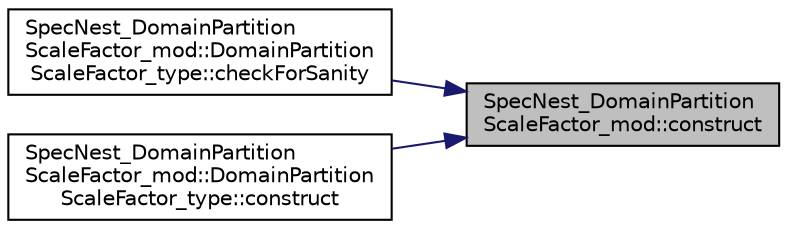 digraph "SpecNest_DomainPartitionScaleFactor_mod::construct"
{
 // LATEX_PDF_SIZE
  edge [fontname="Helvetica",fontsize="10",labelfontname="Helvetica",labelfontsize="10"];
  node [fontname="Helvetica",fontsize="10",shape=record];
  rankdir="RL";
  Node1 [label="SpecNest_DomainPartition\lScaleFactor_mod::construct",height=0.2,width=0.4,color="black", fillcolor="grey75", style="filled", fontcolor="black",tooltip=" "];
  Node1 -> Node2 [dir="back",color="midnightblue",fontsize="10",style="solid"];
  Node2 [label="SpecNest_DomainPartition\lScaleFactor_mod::DomainPartition\lScaleFactor_type::checkForSanity",height=0.2,width=0.4,color="black", fillcolor="white", style="filled",URL="$structSpecNest__DomainPartitionScaleFactor__mod_1_1DomainPartitionScaleFactor__type.html#a2bb606ed4972f7f2074c9b9460f1c891",tooltip=" "];
  Node1 -> Node3 [dir="back",color="midnightblue",fontsize="10",style="solid"];
  Node3 [label="SpecNest_DomainPartition\lScaleFactor_mod::DomainPartition\lScaleFactor_type::construct",height=0.2,width=0.4,color="black", fillcolor="white", style="filled",URL="$structSpecNest__DomainPartitionScaleFactor__mod_1_1DomainPartitionScaleFactor__type.html#a602ffcc955c24ad7e11e6029a39aac32",tooltip=" "];
}
